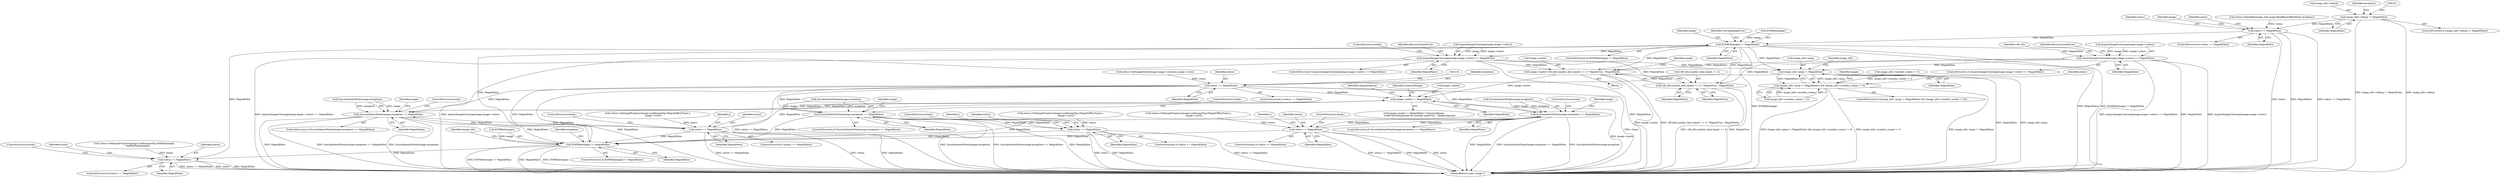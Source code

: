 digraph "0_ImageMagick_ca0c886abd6d3ef335eb74150cd23b89ebd17135@pointer" {
"1000155" [label="(Call,image_info->debug != MagickFalse)"];
"1000193" [label="(Call,status == MagickFalse)"];
"1000493" [label="(Call,EOFBlob(image) != MagickFalse)"];
"1000758" [label="(Call,AcquireImageColormap(image,image->colors) == MagickFalse)"];
"1001128" [label="(Call,image->matte=viff_info.number_data_bands == 4 ? MagickTrue : MagickFalse)"];
"1002157" [label="(Call,image->matte != MagickFalse)"];
"1002177" [label="(Call,SyncAuthenticPixels(image,exception) == MagickFalse)"];
"1002204" [label="(Call,status == MagickFalse)"];
"1002225" [label="(Call,EOFBlob(image) != MagickFalse)"];
"1002312" [label="(Call,status == MagickFalse)"];
"1001132" [label="(Call,viff_info.number_data_bands == 4 ? MagickTrue : MagickFalse)"];
"1001168" [label="(Call,image_info->ping != MagickFalse)"];
"1001167" [label="(Call,(image_info->ping != MagickFalse) && (image_info->number_scenes != 0))"];
"1001204" [label="(Call,status == MagickFalse)"];
"1001883" [label="(Call,SyncAuthenticPixels(image,exception) == MagickFalse)"];
"1001910" [label="(Call,status == MagickFalse)"];
"1001978" [label="(Call,SyncAuthenticPixels(image,exception) == MagickFalse)"];
"1002005" [label="(Call,status == MagickFalse)"];
"1000818" [label="(Call,AcquireImageColormap(image,image->colors) == MagickFalse)"];
"1002157" [label="(Call,image->matte != MagickFalse)"];
"1000758" [label="(Call,AcquireImageColormap(image,image->colors) == MagickFalse)"];
"1001993" [label="(Call,status=SetImageProgress(image,LoadImageTag,(MagickOffsetType) y,\n                image->rows))"];
"1002318" [label="(Identifier,count)"];
"1000194" [label="(Identifier,status)"];
"1002311" [label="(ControlStructure,if (status == MagickFalse))"];
"1000198" [label="(Identifier,image)"];
"1002302" [label="(Call,status=SetImageProgress(image,LoadImagesTag,TellBlob(image),\n          GetBlobSize(image)))"];
"1001132" [label="(Call,viff_info.number_data_bands == 4 ? MagickTrue : MagickFalse)"];
"1001206" [label="(Identifier,MagickFalse)"];
"1000768" [label="(ControlStructure,break;)"];
"1000154" [label="(ControlStructure,if (image_info->debug != MagickFalse))"];
"1001913" [label="(ControlStructure,break;)"];
"1001933" [label="(Identifier,y)"];
"1002241" [label="(Identifier,image_info)"];
"1000757" [label="(ControlStructure,if (AcquireImageColormap(image,image->colors) == MagickFalse))"];
"1002314" [label="(Identifier,MagickFalse)"];
"1002171" [label="(Identifier,OpaqueOpacity)"];
"1001181" [label="(Identifier,image)"];
"1002182" [label="(ControlStructure,break;)"];
"1001166" [label="(ControlStructure,if ((image_info->ping != MagickFalse) && (image_info->number_scenes != 0)))"];
"1002332" [label="(MethodReturn,static Image *)"];
"1000206" [label="(Identifier,count)"];
"1002004" [label="(ControlStructure,if (status == MagickFalse))"];
"1001982" [label="(Identifier,MagickFalse)"];
"1001912" [label="(Identifier,MagickFalse)"];
"1002177" [label="(Call,SyncAuthenticPixels(image,exception) == MagickFalse)"];
"1002205" [label="(Identifier,status)"];
"1002207" [label="(ControlStructure,break;)"];
"1001167" [label="(Call,(image_info->ping != MagickFalse) && (image_info->number_scenes != 0))"];
"1000159" [label="(Identifier,MagickFalse)"];
"1000498" [label="(Identifier,CorruptImageError)"];
"1001979" [label="(Call,SyncAuthenticPixels(image,exception))"];
"1000193" [label="(Call,status == MagickFalse)"];
"1002312" [label="(Call,status == MagickFalse)"];
"1002226" [label="(Call,EOFBlob(image))"];
"1001133" [label="(Call,viff_info.number_data_bands == 4)"];
"1000156" [label="(Call,image_info->debug)"];
"1002206" [label="(Identifier,MagickFalse)"];
"1001884" [label="(Call,SyncAuthenticPixels(image,exception))"];
"1001128" [label="(Call,image->matte=viff_info.number_data_bands == 4 ? MagickTrue : MagickFalse)"];
"1001983" [label="(ControlStructure,break;)"];
"1002006" [label="(Identifier,status)"];
"1002239" [label="(Call,image_info->number_scenes != 0)"];
"1002178" [label="(Call,SyncAuthenticPixels(image,exception))"];
"1000192" [label="(ControlStructure,if (status == MagickFalse))"];
"1000185" [label="(Call,status=OpenBlob(image_info,image,ReadBinaryBlobMode,exception))"];
"1002224" [label="(ControlStructure,if (EOFBlob(image) != MagickFalse))"];
"1002163" [label="(Identifier,QuantumRange)"];
"1001204" [label="(Call,status == MagickFalse)"];
"1002225" [label="(Call,EOFBlob(image) != MagickFalse)"];
"1001882" [label="(ControlStructure,if (SyncAuthenticPixels(image,exception) == MagickFalse))"];
"1002008" [label="(ControlStructure,break;)"];
"1001172" [label="(Identifier,MagickFalse)"];
"1001139" [label="(Identifier,MagickFalse)"];
"1001203" [label="(ControlStructure,if (status == MagickFalse))"];
"1001892" [label="(Identifier,image)"];
"1000171" [label="(Identifier,exception)"];
"1000215" [label="(Block,)"];
"1000831" [label="(Identifier,viff_info)"];
"1000492" [label="(ControlStructure,if (EOFBlob(image) != MagickFalse))"];
"1002158" [label="(Call,image->matte)"];
"1000493" [label="(Call,EOFBlob(image) != MagickFalse)"];
"1002192" [label="(Call,status=SetImageProgress(image,LoadImageTag,(MagickOffsetType) y,\n                image->rows))"];
"1000496" [label="(Identifier,MagickFalse)"];
"1001977" [label="(ControlStructure,if (SyncAuthenticPixels(image,exception) == MagickFalse))"];
"1002005" [label="(Call,status == MagickFalse)"];
"1000195" [label="(Identifier,MagickFalse)"];
"1002313" [label="(Identifier,status)"];
"1000766" [label="(Identifier,ResourceLimitError)"];
"1002203" [label="(ControlStructure,if (status == MagickFalse))"];
"1001910" [label="(Call,status == MagickFalse)"];
"1001209" [label="(Identifier,exception)"];
"1001702" [label="(Identifier,y)"];
"1001883" [label="(Call,SyncAuthenticPixels(image,exception) == MagickFalse)"];
"1001168" [label="(Call,image_info->ping != MagickFalse)"];
"1001138" [label="(Identifier,MagickTrue)"];
"1002186" [label="(Identifier,image)"];
"1000818" [label="(Call,AcquireImageColormap(image,image->colors) == MagickFalse)"];
"1002034" [label="(Identifier,y)"];
"1000764" [label="(Identifier,MagickFalse)"];
"1001887" [label="(Identifier,MagickFalse)"];
"1000817" [label="(ControlStructure,if (AcquireImageColormap(image,image->colors) == MagickFalse))"];
"1002204" [label="(Call,status == MagickFalse)"];
"1002228" [label="(Identifier,MagickFalse)"];
"1002231" [label="(Identifier,exception)"];
"1002156" [label="(Call,image->matte != MagickFalse ? QuantumRange-\n                ScaleCharToQuantum(*(p+number_pixels*3)) : OpaqueOpacity)"];
"1001909" [label="(ControlStructure,if (status == MagickFalse))"];
"1001129" [label="(Call,image->matte)"];
"1002007" [label="(Identifier,MagickFalse)"];
"1001142" [label="(Identifier,image)"];
"1002176" [label="(ControlStructure,if (SyncAuthenticPixels(image,exception) == MagickFalse))"];
"1001978" [label="(Call,SyncAuthenticPixels(image,exception) == MagickFalse)"];
"1001173" [label="(Call,image_info->number_scenes != 0)"];
"1000494" [label="(Call,EOFBlob(image))"];
"1000155" [label="(Call,image_info->debug != MagickFalse)"];
"1000759" [label="(Call,AcquireImageColormap(image,image->colors))"];
"1000824" [label="(Identifier,MagickFalse)"];
"1001987" [label="(Identifier,image)"];
"1001193" [label="(Call,status=SetImageExtent(image,image->columns,image->rows))"];
"1001205" [label="(Identifier,status)"];
"1001888" [label="(ControlStructure,break;)"];
"1001911" [label="(Identifier,status)"];
"1002161" [label="(Identifier,MagickFalse)"];
"1001898" [label="(Call,status=SetImageProgress(image,LoadImageTag,(MagickOffsetType) y,\n                image->rows))"];
"1000826" [label="(Identifier,ResourceLimitError)"];
"1000502" [label="(Identifier,image)"];
"1001169" [label="(Call,image_info->ping)"];
"1001175" [label="(Identifier,image_info)"];
"1001194" [label="(Identifier,status)"];
"1002181" [label="(Identifier,MagickFalse)"];
"1002315" [label="(ControlStructure,break;)"];
"1000819" [label="(Call,AcquireImageColormap(image,image->colors))"];
"1000155" -> "1000154"  [label="AST: "];
"1000155" -> "1000159"  [label="CFG: "];
"1000156" -> "1000155"  [label="AST: "];
"1000159" -> "1000155"  [label="AST: "];
"1000161" -> "1000155"  [label="CFG: "];
"1000171" -> "1000155"  [label="CFG: "];
"1000155" -> "1002332"  [label="DDG: image_info->debug != MagickFalse"];
"1000155" -> "1002332"  [label="DDG: image_info->debug"];
"1000155" -> "1000193"  [label="DDG: MagickFalse"];
"1000193" -> "1000192"  [label="AST: "];
"1000193" -> "1000195"  [label="CFG: "];
"1000194" -> "1000193"  [label="AST: "];
"1000195" -> "1000193"  [label="AST: "];
"1000198" -> "1000193"  [label="CFG: "];
"1000206" -> "1000193"  [label="CFG: "];
"1000193" -> "1002332"  [label="DDG: status"];
"1000193" -> "1002332"  [label="DDG: MagickFalse"];
"1000193" -> "1002332"  [label="DDG: status == MagickFalse"];
"1000185" -> "1000193"  [label="DDG: status"];
"1000193" -> "1000493"  [label="DDG: MagickFalse"];
"1000493" -> "1000492"  [label="AST: "];
"1000493" -> "1000496"  [label="CFG: "];
"1000494" -> "1000493"  [label="AST: "];
"1000496" -> "1000493"  [label="AST: "];
"1000498" -> "1000493"  [label="CFG: "];
"1000502" -> "1000493"  [label="CFG: "];
"1000493" -> "1002332"  [label="DDG: EOFBlob(image)"];
"1000493" -> "1002332"  [label="DDG: MagickFalse"];
"1000493" -> "1002332"  [label="DDG: EOFBlob(image) != MagickFalse"];
"1000494" -> "1000493"  [label="DDG: image"];
"1002312" -> "1000493"  [label="DDG: MagickFalse"];
"1002225" -> "1000493"  [label="DDG: MagickFalse"];
"1000493" -> "1000758"  [label="DDG: MagickFalse"];
"1000493" -> "1000818"  [label="DDG: MagickFalse"];
"1000493" -> "1001128"  [label="DDG: MagickFalse"];
"1000493" -> "1001132"  [label="DDG: MagickFalse"];
"1000493" -> "1001168"  [label="DDG: MagickFalse"];
"1000758" -> "1000757"  [label="AST: "];
"1000758" -> "1000764"  [label="CFG: "];
"1000759" -> "1000758"  [label="AST: "];
"1000764" -> "1000758"  [label="AST: "];
"1000766" -> "1000758"  [label="CFG: "];
"1000768" -> "1000758"  [label="CFG: "];
"1000758" -> "1002332"  [label="DDG: AcquireImageColormap(image,image->colors) == MagickFalse"];
"1000758" -> "1002332"  [label="DDG: AcquireImageColormap(image,image->colors)"];
"1000758" -> "1002332"  [label="DDG: MagickFalse"];
"1000759" -> "1000758"  [label="DDG: image"];
"1000759" -> "1000758"  [label="DDG: image->colors"];
"1000758" -> "1001128"  [label="DDG: MagickFalse"];
"1000758" -> "1001132"  [label="DDG: MagickFalse"];
"1000758" -> "1001168"  [label="DDG: MagickFalse"];
"1001128" -> "1000215"  [label="AST: "];
"1001128" -> "1001132"  [label="CFG: "];
"1001129" -> "1001128"  [label="AST: "];
"1001132" -> "1001128"  [label="AST: "];
"1001142" -> "1001128"  [label="CFG: "];
"1001128" -> "1002332"  [label="DDG: image->matte"];
"1001128" -> "1002332"  [label="DDG: viff_info.number_data_bands == 4 ? MagickTrue : MagickFalse"];
"1000818" -> "1001128"  [label="DDG: MagickFalse"];
"1001128" -> "1002157"  [label="DDG: image->matte"];
"1002157" -> "1002156"  [label="AST: "];
"1002157" -> "1002161"  [label="CFG: "];
"1002158" -> "1002157"  [label="AST: "];
"1002161" -> "1002157"  [label="AST: "];
"1002163" -> "1002157"  [label="CFG: "];
"1002171" -> "1002157"  [label="CFG: "];
"1002157" -> "1002332"  [label="DDG: image->matte"];
"1002177" -> "1002157"  [label="DDG: MagickFalse"];
"1001204" -> "1002157"  [label="DDG: MagickFalse"];
"1002204" -> "1002157"  [label="DDG: MagickFalse"];
"1002157" -> "1002177"  [label="DDG: MagickFalse"];
"1002177" -> "1002176"  [label="AST: "];
"1002177" -> "1002181"  [label="CFG: "];
"1002178" -> "1002177"  [label="AST: "];
"1002181" -> "1002177"  [label="AST: "];
"1002182" -> "1002177"  [label="CFG: "];
"1002186" -> "1002177"  [label="CFG: "];
"1002177" -> "1002332"  [label="DDG: SyncAuthenticPixels(image,exception)"];
"1002177" -> "1002332"  [label="DDG: MagickFalse"];
"1002177" -> "1002332"  [label="DDG: SyncAuthenticPixels(image,exception) == MagickFalse"];
"1002178" -> "1002177"  [label="DDG: image"];
"1002178" -> "1002177"  [label="DDG: exception"];
"1001204" -> "1002177"  [label="DDG: MagickFalse"];
"1002204" -> "1002177"  [label="DDG: MagickFalse"];
"1002177" -> "1002204"  [label="DDG: MagickFalse"];
"1002177" -> "1002225"  [label="DDG: MagickFalse"];
"1002204" -> "1002203"  [label="AST: "];
"1002204" -> "1002206"  [label="CFG: "];
"1002205" -> "1002204"  [label="AST: "];
"1002206" -> "1002204"  [label="AST: "];
"1002207" -> "1002204"  [label="CFG: "];
"1002034" -> "1002204"  [label="CFG: "];
"1002204" -> "1002332"  [label="DDG: status == MagickFalse"];
"1002204" -> "1002332"  [label="DDG: status"];
"1002204" -> "1002332"  [label="DDG: MagickFalse"];
"1002192" -> "1002204"  [label="DDG: status"];
"1002204" -> "1002225"  [label="DDG: MagickFalse"];
"1002225" -> "1002224"  [label="AST: "];
"1002225" -> "1002228"  [label="CFG: "];
"1002226" -> "1002225"  [label="AST: "];
"1002228" -> "1002225"  [label="AST: "];
"1002231" -> "1002225"  [label="CFG: "];
"1002241" -> "1002225"  [label="CFG: "];
"1002225" -> "1002332"  [label="DDG: EOFBlob(image)"];
"1002225" -> "1002332"  [label="DDG: EOFBlob(image) != MagickFalse"];
"1002225" -> "1002332"  [label="DDG: MagickFalse"];
"1002226" -> "1002225"  [label="DDG: image"];
"1002005" -> "1002225"  [label="DDG: MagickFalse"];
"1001204" -> "1002225"  [label="DDG: MagickFalse"];
"1001883" -> "1002225"  [label="DDG: MagickFalse"];
"1001910" -> "1002225"  [label="DDG: MagickFalse"];
"1001978" -> "1002225"  [label="DDG: MagickFalse"];
"1002225" -> "1002312"  [label="DDG: MagickFalse"];
"1002312" -> "1002311"  [label="AST: "];
"1002312" -> "1002314"  [label="CFG: "];
"1002313" -> "1002312"  [label="AST: "];
"1002314" -> "1002312"  [label="AST: "];
"1002318" -> "1002312"  [label="CFG: "];
"1002315" -> "1002312"  [label="CFG: "];
"1002312" -> "1002332"  [label="DDG: MagickFalse"];
"1002312" -> "1002332"  [label="DDG: status == MagickFalse"];
"1002312" -> "1002332"  [label="DDG: status"];
"1002302" -> "1002312"  [label="DDG: status"];
"1001132" -> "1001138"  [label="CFG: "];
"1001132" -> "1001139"  [label="CFG: "];
"1001133" -> "1001132"  [label="AST: "];
"1001138" -> "1001132"  [label="AST: "];
"1001139" -> "1001132"  [label="AST: "];
"1001132" -> "1002332"  [label="DDG: MagickTrue"];
"1001132" -> "1002332"  [label="DDG: viff_info.number_data_bands == 4"];
"1000818" -> "1001132"  [label="DDG: MagickFalse"];
"1001168" -> "1001167"  [label="AST: "];
"1001168" -> "1001172"  [label="CFG: "];
"1001169" -> "1001168"  [label="AST: "];
"1001172" -> "1001168"  [label="AST: "];
"1001175" -> "1001168"  [label="CFG: "];
"1001167" -> "1001168"  [label="CFG: "];
"1001168" -> "1002332"  [label="DDG: MagickFalse"];
"1001168" -> "1002332"  [label="DDG: image_info->ping"];
"1001168" -> "1001167"  [label="DDG: image_info->ping"];
"1001168" -> "1001167"  [label="DDG: MagickFalse"];
"1000818" -> "1001168"  [label="DDG: MagickFalse"];
"1001168" -> "1001204"  [label="DDG: MagickFalse"];
"1001167" -> "1001166"  [label="AST: "];
"1001167" -> "1001173"  [label="CFG: "];
"1001173" -> "1001167"  [label="AST: "];
"1001181" -> "1001167"  [label="CFG: "];
"1001194" -> "1001167"  [label="CFG: "];
"1001167" -> "1002332"  [label="DDG: (image_info->ping != MagickFalse) && (image_info->number_scenes != 0)"];
"1001167" -> "1002332"  [label="DDG: image_info->number_scenes != 0"];
"1001167" -> "1002332"  [label="DDG: image_info->ping != MagickFalse"];
"1002239" -> "1001167"  [label="DDG: image_info->number_scenes != 0"];
"1001173" -> "1001167"  [label="DDG: image_info->number_scenes"];
"1001173" -> "1001167"  [label="DDG: 0"];
"1001204" -> "1001203"  [label="AST: "];
"1001204" -> "1001206"  [label="CFG: "];
"1001205" -> "1001204"  [label="AST: "];
"1001206" -> "1001204"  [label="AST: "];
"1001209" -> "1001204"  [label="CFG: "];
"1001219" -> "1001204"  [label="CFG: "];
"1001204" -> "1002332"  [label="DDG: status"];
"1001204" -> "1002332"  [label="DDG: MagickFalse"];
"1001204" -> "1002332"  [label="DDG: status == MagickFalse"];
"1001193" -> "1001204"  [label="DDG: status"];
"1001204" -> "1001883"  [label="DDG: MagickFalse"];
"1001204" -> "1001978"  [label="DDG: MagickFalse"];
"1001883" -> "1001882"  [label="AST: "];
"1001883" -> "1001887"  [label="CFG: "];
"1001884" -> "1001883"  [label="AST: "];
"1001887" -> "1001883"  [label="AST: "];
"1001888" -> "1001883"  [label="CFG: "];
"1001892" -> "1001883"  [label="CFG: "];
"1001883" -> "1002332"  [label="DDG: SyncAuthenticPixels(image,exception)"];
"1001883" -> "1002332"  [label="DDG: SyncAuthenticPixels(image,exception) == MagickFalse"];
"1001883" -> "1002332"  [label="DDG: MagickFalse"];
"1001884" -> "1001883"  [label="DDG: image"];
"1001884" -> "1001883"  [label="DDG: exception"];
"1001910" -> "1001883"  [label="DDG: MagickFalse"];
"1001883" -> "1001910"  [label="DDG: MagickFalse"];
"1001910" -> "1001909"  [label="AST: "];
"1001910" -> "1001912"  [label="CFG: "];
"1001911" -> "1001910"  [label="AST: "];
"1001912" -> "1001910"  [label="AST: "];
"1001913" -> "1001910"  [label="CFG: "];
"1001702" -> "1001910"  [label="CFG: "];
"1001910" -> "1002332"  [label="DDG: status"];
"1001910" -> "1002332"  [label="DDG: MagickFalse"];
"1001910" -> "1002332"  [label="DDG: status == MagickFalse"];
"1001898" -> "1001910"  [label="DDG: status"];
"1001978" -> "1001977"  [label="AST: "];
"1001978" -> "1001982"  [label="CFG: "];
"1001979" -> "1001978"  [label="AST: "];
"1001982" -> "1001978"  [label="AST: "];
"1001983" -> "1001978"  [label="CFG: "];
"1001987" -> "1001978"  [label="CFG: "];
"1001978" -> "1002332"  [label="DDG: MagickFalse"];
"1001978" -> "1002332"  [label="DDG: SyncAuthenticPixels(image,exception) == MagickFalse"];
"1001978" -> "1002332"  [label="DDG: SyncAuthenticPixels(image,exception)"];
"1001979" -> "1001978"  [label="DDG: image"];
"1001979" -> "1001978"  [label="DDG: exception"];
"1002005" -> "1001978"  [label="DDG: MagickFalse"];
"1001978" -> "1002005"  [label="DDG: MagickFalse"];
"1002005" -> "1002004"  [label="AST: "];
"1002005" -> "1002007"  [label="CFG: "];
"1002006" -> "1002005"  [label="AST: "];
"1002007" -> "1002005"  [label="AST: "];
"1002008" -> "1002005"  [label="CFG: "];
"1001933" -> "1002005"  [label="CFG: "];
"1002005" -> "1002332"  [label="DDG: MagickFalse"];
"1002005" -> "1002332"  [label="DDG: status"];
"1002005" -> "1002332"  [label="DDG: status == MagickFalse"];
"1001993" -> "1002005"  [label="DDG: status"];
"1000818" -> "1000817"  [label="AST: "];
"1000818" -> "1000824"  [label="CFG: "];
"1000819" -> "1000818"  [label="AST: "];
"1000824" -> "1000818"  [label="AST: "];
"1000826" -> "1000818"  [label="CFG: "];
"1000831" -> "1000818"  [label="CFG: "];
"1000818" -> "1002332"  [label="DDG: AcquireImageColormap(image,image->colors) == MagickFalse"];
"1000818" -> "1002332"  [label="DDG: MagickFalse"];
"1000818" -> "1002332"  [label="DDG: AcquireImageColormap(image,image->colors)"];
"1000819" -> "1000818"  [label="DDG: image"];
"1000819" -> "1000818"  [label="DDG: image->colors"];
}
